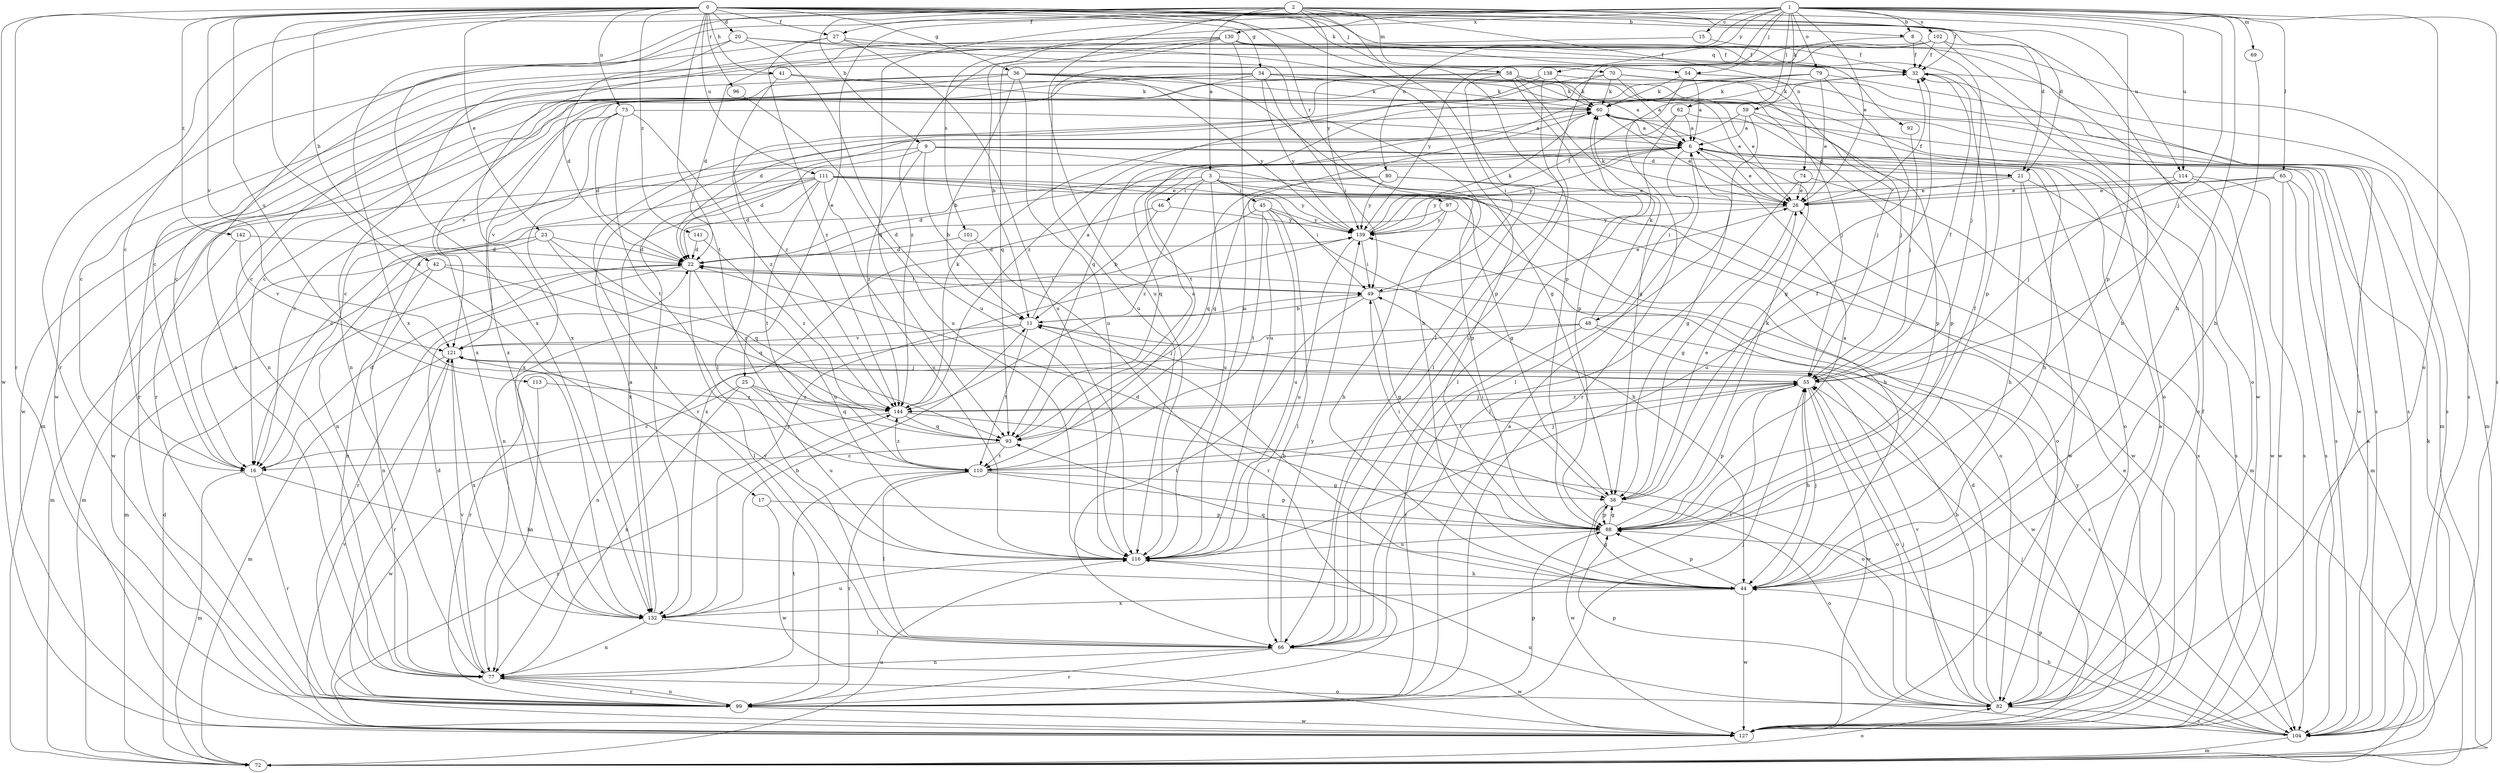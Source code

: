 strict digraph  {
0;
1;
2;
3;
6;
8;
9;
11;
15;
16;
17;
20;
21;
22;
23;
25;
26;
27;
32;
34;
36;
38;
41;
42;
44;
45;
46;
48;
49;
54;
55;
58;
59;
60;
62;
65;
66;
69;
70;
72;
73;
74;
77;
79;
80;
82;
88;
92;
93;
96;
97;
99;
101;
102;
104;
110;
111;
113;
114;
116;
121;
127;
130;
132;
138;
139;
141;
142;
144;
0 -> 8  [label=b];
0 -> 17  [label=d];
0 -> 20  [label=d];
0 -> 21  [label=d];
0 -> 23  [label=e];
0 -> 27  [label=f];
0 -> 34  [label=g];
0 -> 36  [label=g];
0 -> 41  [label=h];
0 -> 42  [label=h];
0 -> 54  [label=j];
0 -> 58  [label=k];
0 -> 73  [label=n];
0 -> 88  [label=p];
0 -> 92  [label=q];
0 -> 96  [label=r];
0 -> 97  [label=r];
0 -> 99  [label=r];
0 -> 110  [label=t];
0 -> 111  [label=u];
0 -> 113  [label=u];
0 -> 114  [label=u];
0 -> 121  [label=v];
0 -> 127  [label=w];
0 -> 141  [label=z];
0 -> 142  [label=z];
1 -> 8  [label=b];
1 -> 15  [label=c];
1 -> 25  [label=e];
1 -> 26  [label=e];
1 -> 44  [label=h];
1 -> 54  [label=j];
1 -> 55  [label=j];
1 -> 59  [label=k];
1 -> 62  [label=l];
1 -> 65  [label=l];
1 -> 66  [label=l];
1 -> 69  [label=m];
1 -> 79  [label=o];
1 -> 80  [label=o];
1 -> 82  [label=o];
1 -> 93  [label=q];
1 -> 101  [label=s];
1 -> 102  [label=s];
1 -> 104  [label=s];
1 -> 114  [label=u];
1 -> 130  [label=x];
1 -> 132  [label=x];
1 -> 138  [label=y];
2 -> 3  [label=a];
2 -> 9  [label=b];
2 -> 16  [label=c];
2 -> 21  [label=d];
2 -> 27  [label=f];
2 -> 32  [label=f];
2 -> 66  [label=l];
2 -> 70  [label=m];
2 -> 74  [label=n];
2 -> 88  [label=p];
2 -> 99  [label=r];
2 -> 116  [label=u];
2 -> 132  [label=x];
2 -> 139  [label=y];
3 -> 44  [label=h];
3 -> 45  [label=i];
3 -> 46  [label=i];
3 -> 77  [label=n];
3 -> 104  [label=s];
3 -> 116  [label=u];
3 -> 139  [label=y];
3 -> 144  [label=z];
6 -> 21  [label=d];
6 -> 26  [label=e];
6 -> 38  [label=g];
6 -> 44  [label=h];
6 -> 48  [label=i];
6 -> 93  [label=q];
6 -> 104  [label=s];
6 -> 139  [label=y];
8 -> 32  [label=f];
8 -> 55  [label=j];
8 -> 116  [label=u];
9 -> 11  [label=b];
9 -> 16  [label=c];
9 -> 21  [label=d];
9 -> 22  [label=d];
9 -> 82  [label=o];
9 -> 88  [label=p];
9 -> 144  [label=z];
11 -> 6  [label=a];
11 -> 49  [label=i];
11 -> 55  [label=j];
11 -> 99  [label=r];
11 -> 110  [label=t];
11 -> 121  [label=v];
15 -> 22  [label=d];
15 -> 32  [label=f];
16 -> 22  [label=d];
16 -> 44  [label=h];
16 -> 72  [label=m];
16 -> 99  [label=r];
17 -> 88  [label=p];
17 -> 127  [label=w];
20 -> 22  [label=d];
20 -> 32  [label=f];
20 -> 44  [label=h];
20 -> 77  [label=n];
20 -> 116  [label=u];
21 -> 26  [label=e];
21 -> 44  [label=h];
21 -> 104  [label=s];
21 -> 127  [label=w];
21 -> 139  [label=y];
22 -> 49  [label=i];
22 -> 66  [label=l];
22 -> 99  [label=r];
22 -> 144  [label=z];
23 -> 22  [label=d];
23 -> 72  [label=m];
23 -> 77  [label=n];
23 -> 93  [label=q];
23 -> 116  [label=u];
25 -> 16  [label=c];
25 -> 77  [label=n];
25 -> 93  [label=q];
25 -> 116  [label=u];
25 -> 144  [label=z];
26 -> 32  [label=f];
26 -> 38  [label=g];
26 -> 60  [label=k];
26 -> 139  [label=y];
27 -> 32  [label=f];
27 -> 88  [label=p];
27 -> 116  [label=u];
27 -> 127  [label=w];
27 -> 144  [label=z];
32 -> 60  [label=k];
32 -> 72  [label=m];
34 -> 16  [label=c];
34 -> 49  [label=i];
34 -> 55  [label=j];
34 -> 60  [label=k];
34 -> 82  [label=o];
34 -> 99  [label=r];
34 -> 104  [label=s];
34 -> 127  [label=w];
34 -> 132  [label=x];
34 -> 139  [label=y];
36 -> 6  [label=a];
36 -> 11  [label=b];
36 -> 16  [label=c];
36 -> 26  [label=e];
36 -> 38  [label=g];
36 -> 60  [label=k];
36 -> 99  [label=r];
36 -> 116  [label=u];
36 -> 132  [label=x];
36 -> 139  [label=y];
38 -> 26  [label=e];
38 -> 32  [label=f];
38 -> 49  [label=i];
38 -> 82  [label=o];
38 -> 88  [label=p];
38 -> 127  [label=w];
41 -> 16  [label=c];
41 -> 60  [label=k];
41 -> 104  [label=s];
41 -> 144  [label=z];
42 -> 49  [label=i];
42 -> 72  [label=m];
42 -> 77  [label=n];
42 -> 93  [label=q];
44 -> 11  [label=b];
44 -> 38  [label=g];
44 -> 55  [label=j];
44 -> 88  [label=p];
44 -> 93  [label=q];
44 -> 127  [label=w];
44 -> 132  [label=x];
45 -> 44  [label=h];
45 -> 66  [label=l];
45 -> 77  [label=n];
45 -> 110  [label=t];
45 -> 116  [label=u];
45 -> 139  [label=y];
46 -> 11  [label=b];
46 -> 132  [label=x];
46 -> 139  [label=y];
48 -> 60  [label=k];
48 -> 77  [label=n];
48 -> 99  [label=r];
48 -> 104  [label=s];
48 -> 121  [label=v];
48 -> 127  [label=w];
49 -> 11  [label=b];
49 -> 26  [label=e];
49 -> 38  [label=g];
49 -> 66  [label=l];
54 -> 6  [label=a];
54 -> 60  [label=k];
54 -> 99  [label=r];
54 -> 104  [label=s];
55 -> 32  [label=f];
55 -> 44  [label=h];
55 -> 66  [label=l];
55 -> 82  [label=o];
55 -> 88  [label=p];
55 -> 110  [label=t];
55 -> 127  [label=w];
55 -> 144  [label=z];
58 -> 26  [label=e];
58 -> 38  [label=g];
58 -> 49  [label=i];
58 -> 60  [label=k];
58 -> 66  [label=l];
58 -> 72  [label=m];
58 -> 88  [label=p];
59 -> 6  [label=a];
59 -> 16  [label=c];
59 -> 66  [label=l];
59 -> 82  [label=o];
59 -> 88  [label=p];
60 -> 6  [label=a];
60 -> 26  [label=e];
60 -> 99  [label=r];
60 -> 116  [label=u];
62 -> 6  [label=a];
62 -> 66  [label=l];
62 -> 88  [label=p];
62 -> 132  [label=x];
65 -> 26  [label=e];
65 -> 72  [label=m];
65 -> 93  [label=q];
65 -> 104  [label=s];
65 -> 116  [label=u];
65 -> 127  [label=w];
66 -> 77  [label=n];
66 -> 99  [label=r];
66 -> 127  [label=w];
66 -> 139  [label=y];
69 -> 44  [label=h];
70 -> 6  [label=a];
70 -> 22  [label=d];
70 -> 55  [label=j];
70 -> 60  [label=k];
70 -> 72  [label=m];
70 -> 93  [label=q];
72 -> 22  [label=d];
72 -> 60  [label=k];
72 -> 82  [label=o];
72 -> 116  [label=u];
73 -> 6  [label=a];
73 -> 22  [label=d];
73 -> 110  [label=t];
73 -> 121  [label=v];
73 -> 132  [label=x];
73 -> 144  [label=z];
74 -> 26  [label=e];
74 -> 66  [label=l];
74 -> 72  [label=m];
77 -> 22  [label=d];
77 -> 82  [label=o];
77 -> 99  [label=r];
77 -> 110  [label=t];
77 -> 121  [label=v];
79 -> 26  [label=e];
79 -> 38  [label=g];
79 -> 60  [label=k];
79 -> 110  [label=t];
79 -> 121  [label=v];
79 -> 127  [label=w];
80 -> 22  [label=d];
80 -> 26  [label=e];
80 -> 93  [label=q];
80 -> 127  [label=w];
80 -> 139  [label=y];
82 -> 6  [label=a];
82 -> 11  [label=b];
82 -> 22  [label=d];
82 -> 55  [label=j];
82 -> 88  [label=p];
82 -> 104  [label=s];
82 -> 121  [label=v];
88 -> 6  [label=a];
88 -> 22  [label=d];
88 -> 32  [label=f];
88 -> 38  [label=g];
88 -> 49  [label=i];
88 -> 60  [label=k];
88 -> 116  [label=u];
92 -> 55  [label=j];
93 -> 6  [label=a];
93 -> 16  [label=c];
93 -> 110  [label=t];
96 -> 116  [label=u];
97 -> 22  [label=d];
97 -> 44  [label=h];
97 -> 82  [label=o];
97 -> 139  [label=y];
99 -> 6  [label=a];
99 -> 55  [label=j];
99 -> 77  [label=n];
99 -> 88  [label=p];
99 -> 127  [label=w];
101 -> 22  [label=d];
101 -> 99  [label=r];
102 -> 16  [label=c];
102 -> 32  [label=f];
102 -> 44  [label=h];
102 -> 77  [label=n];
102 -> 82  [label=o];
102 -> 139  [label=y];
104 -> 6  [label=a];
104 -> 44  [label=h];
104 -> 55  [label=j];
104 -> 72  [label=m];
104 -> 88  [label=p];
104 -> 116  [label=u];
110 -> 38  [label=g];
110 -> 55  [label=j];
110 -> 66  [label=l];
110 -> 88  [label=p];
110 -> 99  [label=r];
110 -> 144  [label=z];
111 -> 16  [label=c];
111 -> 22  [label=d];
111 -> 26  [label=e];
111 -> 38  [label=g];
111 -> 49  [label=i];
111 -> 82  [label=o];
111 -> 110  [label=t];
111 -> 116  [label=u];
111 -> 127  [label=w];
111 -> 132  [label=x];
113 -> 77  [label=n];
113 -> 144  [label=z];
114 -> 26  [label=e];
114 -> 55  [label=j];
114 -> 104  [label=s];
114 -> 127  [label=w];
116 -> 44  [label=h];
116 -> 121  [label=v];
121 -> 55  [label=j];
121 -> 72  [label=m];
121 -> 99  [label=r];
121 -> 132  [label=x];
127 -> 26  [label=e];
127 -> 32  [label=f];
127 -> 121  [label=v];
127 -> 139  [label=y];
127 -> 144  [label=z];
130 -> 11  [label=b];
130 -> 32  [label=f];
130 -> 77  [label=n];
130 -> 88  [label=p];
130 -> 93  [label=q];
130 -> 104  [label=s];
130 -> 116  [label=u];
130 -> 127  [label=w];
130 -> 132  [label=x];
130 -> 144  [label=z];
132 -> 6  [label=a];
132 -> 11  [label=b];
132 -> 66  [label=l];
132 -> 77  [label=n];
132 -> 116  [label=u];
132 -> 139  [label=y];
138 -> 16  [label=c];
138 -> 55  [label=j];
138 -> 60  [label=k];
138 -> 66  [label=l];
138 -> 144  [label=z];
139 -> 22  [label=d];
139 -> 32  [label=f];
139 -> 49  [label=i];
139 -> 60  [label=k];
139 -> 116  [label=u];
141 -> 22  [label=d];
141 -> 144  [label=z];
142 -> 22  [label=d];
142 -> 72  [label=m];
142 -> 121  [label=v];
144 -> 55  [label=j];
144 -> 60  [label=k];
144 -> 82  [label=o];
144 -> 93  [label=q];
144 -> 127  [label=w];
}
